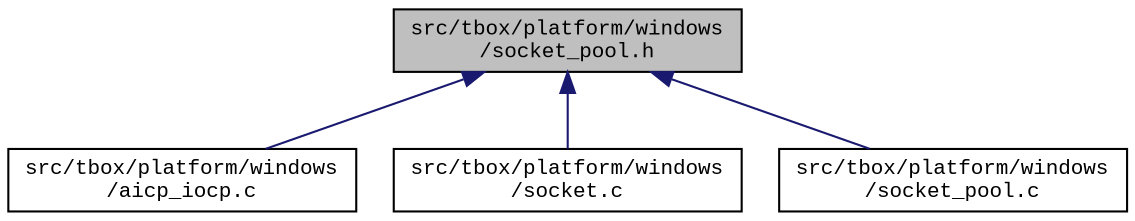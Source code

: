 digraph "src/tbox/platform/windows/socket_pool.h"
{
  edge [fontname="CourierNew",fontsize="10",labelfontname="CourierNew",labelfontsize="10"];
  node [fontname="CourierNew",fontsize="10",shape=record];
  Node1 [label="src/tbox/platform/windows\l/socket_pool.h",height=0.2,width=0.4,color="black", fillcolor="grey75", style="filled" fontcolor="black"];
  Node1 -> Node2 [dir="back",color="midnightblue",fontsize="10",style="solid",fontname="CourierNew"];
  Node2 [label="src/tbox/platform/windows\l/aicp_iocp.c",height=0.2,width=0.4,color="black", fillcolor="white", style="filled",URL="$da/d07/aicp__iocp_8c.html"];
  Node1 -> Node3 [dir="back",color="midnightblue",fontsize="10",style="solid",fontname="CourierNew"];
  Node3 [label="src/tbox/platform/windows\l/socket.c",height=0.2,width=0.4,color="black", fillcolor="white", style="filled",URL="$d5/d8b/windows_2socket_8c_source.html"];
  Node1 -> Node4 [dir="back",color="midnightblue",fontsize="10",style="solid",fontname="CourierNew"];
  Node4 [label="src/tbox/platform/windows\l/socket_pool.c",height=0.2,width=0.4,color="black", fillcolor="white", style="filled",URL="$d1/ddf/socket__pool_8c.html"];
}
